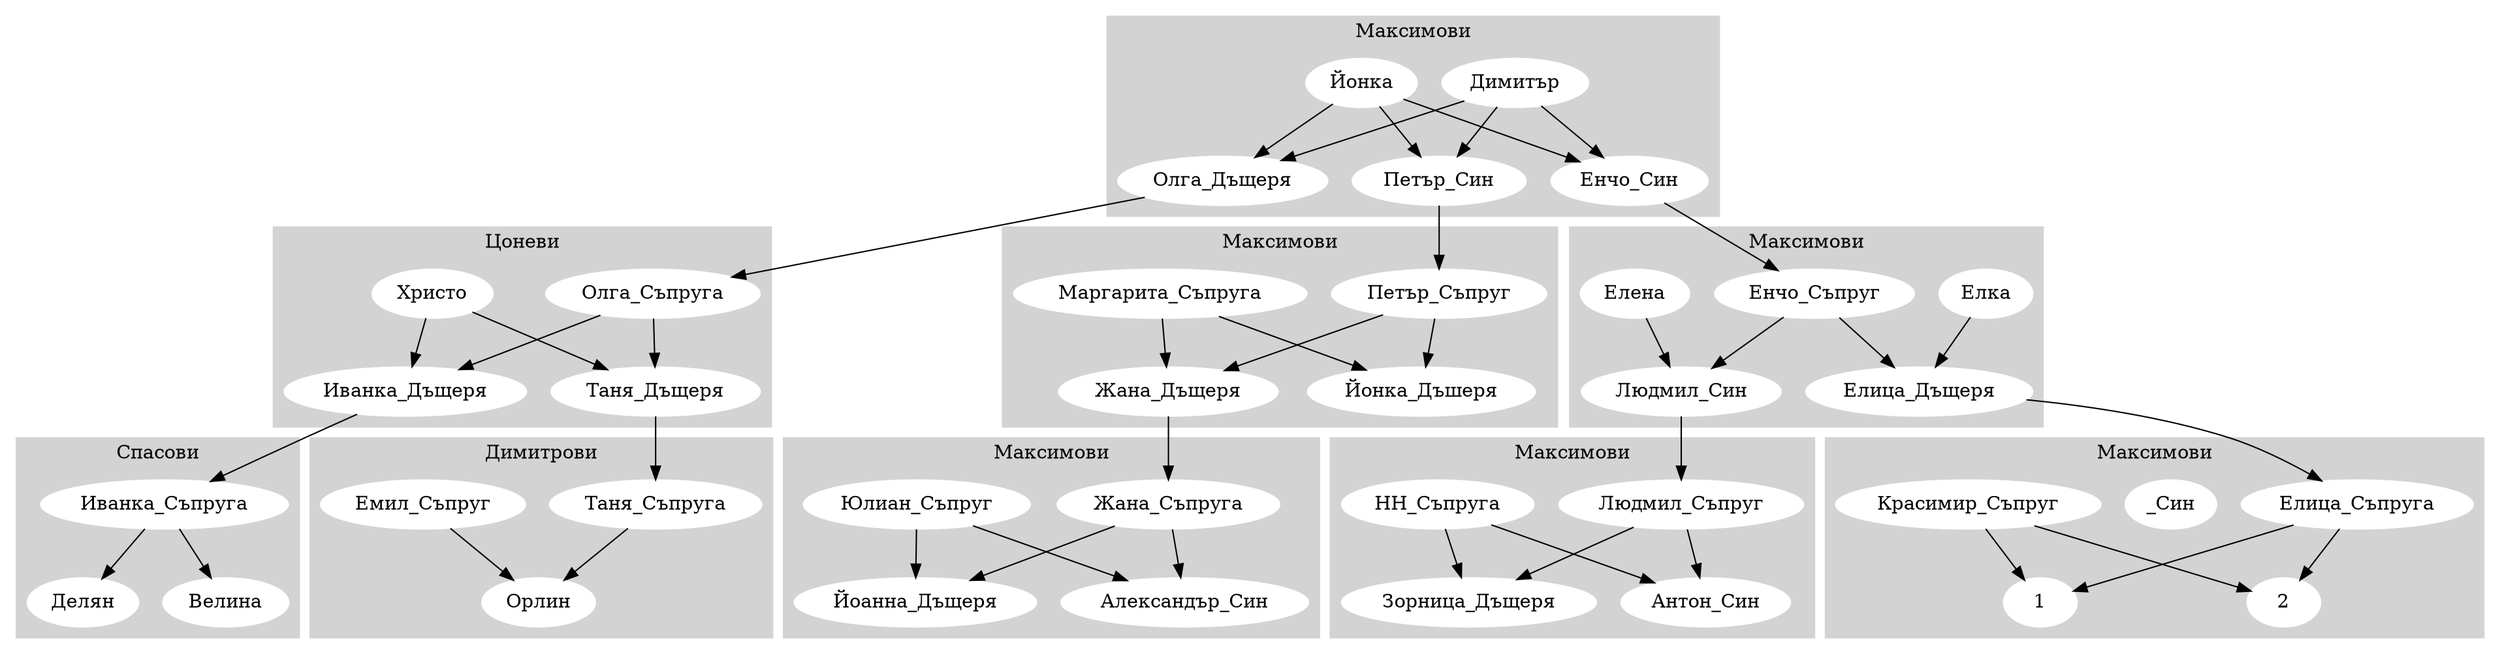 digraph G {
  
  subgraph cluster_1 {
    style=filled;
    color=lightgrey;
    node [style=filled,color=white];
    Димитър->Олга_Дъщеря;
    Йонка->Олга_Дъщеря;
    Димитър->Петър_Син;
    Йонка->Петър_Син;
    Димитър->Енчо_Син;
    Йонка->Енчо_Син;
    label = "Максимови";
  }

  subgraph cluster_2 {
    style=filled;
    color=lightgrey;
    node [style=filled,color=white];
    Олга_Дъщеря->Олга_Съпруга;
    Олга_Съпруга->Иванка_Дъщеря;
    Олга_Съпруга->Таня_Дъщеря;
    Христо->Иванка_Дъщеря;
    Христо->Таня_Дъщеря;
    label = "Цоневи";
  }

  subgraph cluster_3 {
    style=filled;
    color=lightgrey;
    node [style=filled,color=white];
    Иванка_Дъщеря->Иванка_Съпруга;
    Иванка_Съпруга->Делян;
    Иванка_Съпруга->Велина;
    label = "Спасови";
  }
  
  subgraph cluster_4 {
    style=filled;
    color=lightgrey;
    node [style=filled,color=white];
    Таня_Дъщеря->Таня_Съпруга;
    Таня_Съпруга->Орлин;
    Емил_Съпруг->Орлин;
    label = "Димитрови";
  }

  subgraph cluster_5 {
    style=filled;
    color=lightgrey;
    node [style=filled,color=white];
    Енчо_Син->Енчо_Съпруг;
    Елена->Людмил_Син;
    Елка->Елица_Дъщеря;
    Енчо_Съпруг->Людмил_Син;
    Енчо_Съпруг->Елица_Дъщеря;
    label = "Максимови";
  }

  subgraph cluster_6 {
    style=filled;
    color=lightgrey;
    node [style=filled,color=white];
    Петър_Син->Петър_Съпруг;
    Маргарита_Съпруга->Жана_Дъщеря;
    Петър_Съпруг->Жана_Дъщеря;
    Маргарита_Съпруга->Йонка_Дъшеря;
    Петър_Съпруг->Йонка_Дъшеря;
    label = "Максимови";
  }
  
  subgraph cluster_7 {
    style=filled;
    color=lightgrey;
    node [style=filled,color=white];
    Жана_Дъщеря->Жана_Съпруга;
    Жана_Съпруга->Йоанна_Дъщеря;
    Юлиан_Съпруг->Йоанна_Дъщеря;
    Жана_Съпруга->Александър_Син;
    Юлиан_Съпруг->Александър_Син;
    label = "Максимови";
  }

  subgraph cluster_8 {
    style=filled;
    color=lightgrey;
    node [style=filled,color=white];
    Людмил_Син->Людмил_Съпруг;
    НН_Съпруга->Зорница_Дъщеря;
    Людмил_Съпруг->Зорница_Дъщеря;
    НН_Съпруга->Антон_Син;
    Людмил_Съпруг->Антон_Син;
    label = "Максимови";
  }

  subgraph cluster_9 {
    style=filled;
    color=lightgrey;
    node [style=filled,color=white];
    Елица_Дъщеря->Елица_Съпруга;
    Елица_Съпруга->1_Син;
    Красимир_Съпруг->1_Син;
    Елица_Съпруга->2_Син;
    Красимир_Съпруг->2_Син;
    label = "Максимови";
  }

}